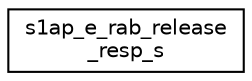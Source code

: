 digraph "Graphical Class Hierarchy"
{
 // LATEX_PDF_SIZE
  edge [fontname="Helvetica",fontsize="10",labelfontname="Helvetica",labelfontsize="10"];
  node [fontname="Helvetica",fontsize="10",shape=record];
  rankdir="LR";
  Node0 [label="s1ap_e_rab_release\l_resp_s",height=0.2,width=0.4,color="black", fillcolor="white", style="filled",URL="$structs1ap__e__rab__release__resp__s.html",tooltip=" "];
}
